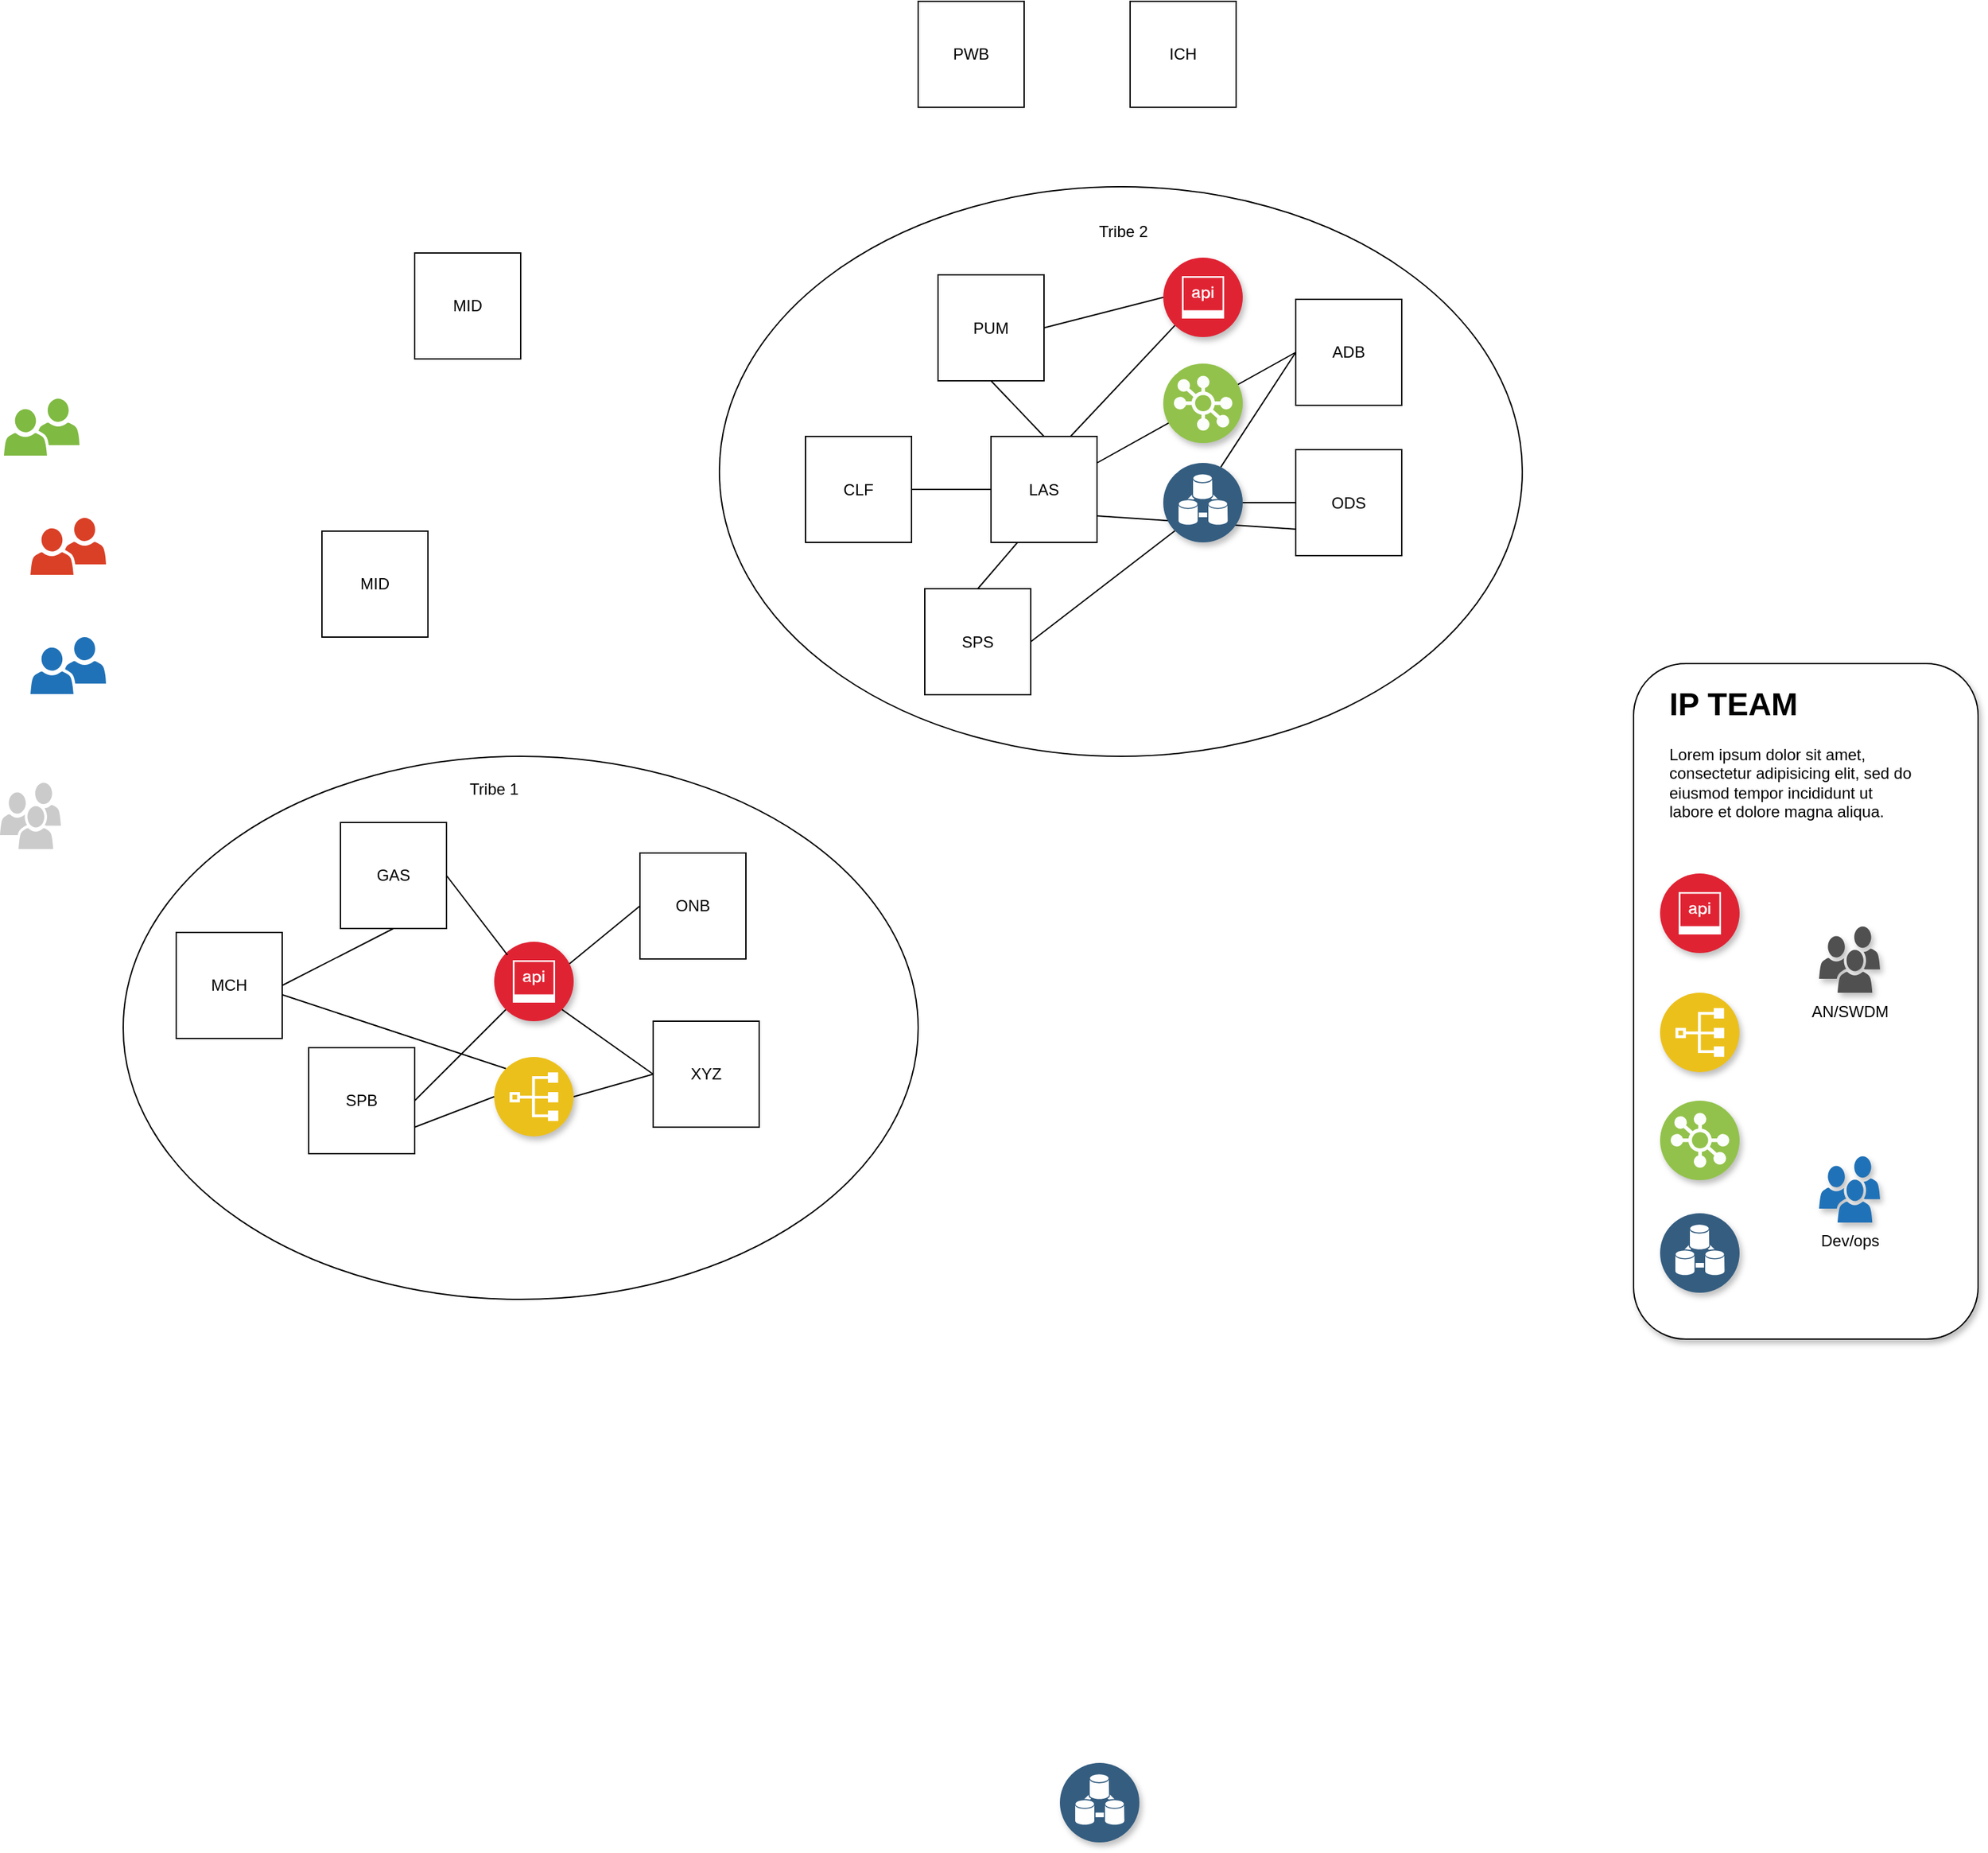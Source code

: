 <mxfile version="24.7.16">
  <diagram name="Stránka-1" id="IJSsZS_YuEGMHdV8JXdg">
    <mxGraphModel dx="1475" dy="1215" grid="1" gridSize="10" guides="1" tooltips="1" connect="1" arrows="1" fold="1" page="1" pageScale="1" pageWidth="827" pageHeight="1169" math="0" shadow="0">
      <root>
        <mxCell id="0" />
        <mxCell id="1" parent="0" />
        <mxCell id="OI-sxOpWTPTX0RnwA3bI-15" value="" style="sketch=0;pointerEvents=1;shadow=0;dashed=0;html=1;strokeColor=none;fillColor=#505050;labelPosition=center;verticalLabelPosition=bottom;verticalAlign=top;outlineConnect=0;align=center;shape=mxgraph.office.users.users_two;fillColor=#DA4026;" vertex="1" parent="1">
          <mxGeometry x="50" y="520" width="57" height="43" as="geometry" />
        </mxCell>
        <mxCell id="OI-sxOpWTPTX0RnwA3bI-16" value="" style="sketch=0;pointerEvents=1;shadow=0;dashed=0;html=1;strokeColor=none;fillColor=#505050;labelPosition=center;verticalLabelPosition=bottom;verticalAlign=top;outlineConnect=0;align=center;shape=mxgraph.office.users.users_two;fillColor=#7FBA42;" vertex="1" parent="1">
          <mxGeometry x="30" y="430" width="57" height="43" as="geometry" />
        </mxCell>
        <mxCell id="OI-sxOpWTPTX0RnwA3bI-17" value="" style="sketch=0;pointerEvents=1;shadow=0;dashed=0;html=1;strokeColor=none;labelPosition=center;verticalLabelPosition=bottom;verticalAlign=top;outlineConnect=0;align=center;shape=mxgraph.office.users.users;fillColor=#CCCBCB;" vertex="1" parent="1">
          <mxGeometry x="27" y="720" width="46" height="50" as="geometry" />
        </mxCell>
        <mxCell id="OI-sxOpWTPTX0RnwA3bI-18" value="" style="sketch=0;pointerEvents=1;shadow=0;dashed=0;html=1;strokeColor=none;fillColor=#505050;labelPosition=center;verticalLabelPosition=bottom;verticalAlign=top;outlineConnect=0;align=center;shape=mxgraph.office.users.users_two;fillColor=#2072B8;" vertex="1" parent="1">
          <mxGeometry x="50" y="610" width="57" height="43" as="geometry" />
        </mxCell>
        <mxCell id="OI-sxOpWTPTX0RnwA3bI-26" value="" style="group" vertex="1" connectable="0" parent="1">
          <mxGeometry x="1260" y="630" width="260" height="510" as="geometry" />
        </mxCell>
        <mxCell id="OI-sxOpWTPTX0RnwA3bI-12" value="" style="rounded=1;whiteSpace=wrap;html=1;shadow=1;" vertex="1" parent="OI-sxOpWTPTX0RnwA3bI-26">
          <mxGeometry width="260" height="510" as="geometry" />
        </mxCell>
        <mxCell id="OI-sxOpWTPTX0RnwA3bI-1" value="" style="image;aspect=fixed;perimeter=ellipsePerimeter;html=1;align=center;shadow=1;dashed=0;fontColor=#4277BB;labelBackgroundColor=default;fontSize=12;spacingTop=3;image=img/lib/ibm/security/api_security.svg;" vertex="1" parent="OI-sxOpWTPTX0RnwA3bI-26">
          <mxGeometry x="20" y="158.5" width="60" height="60" as="geometry" />
        </mxCell>
        <mxCell id="OI-sxOpWTPTX0RnwA3bI-2" value="" style="image;aspect=fixed;perimeter=ellipsePerimeter;html=1;align=center;shadow=1;dashed=0;fontColor=#4277BB;labelBackgroundColor=default;fontSize=12;spacingTop=3;image=img/lib/ibm/applications/index.svg;" vertex="1" parent="OI-sxOpWTPTX0RnwA3bI-26">
          <mxGeometry x="20" y="248.5" width="60" height="60" as="geometry" />
        </mxCell>
        <mxCell id="OI-sxOpWTPTX0RnwA3bI-7" value="" style="image;aspect=fixed;perimeter=ellipsePerimeter;html=1;align=center;shadow=1;dashed=0;fontColor=#4277BB;labelBackgroundColor=default;fontSize=12;spacingTop=3;image=img/lib/ibm/vpc/LoadBalancerPool.svg;" vertex="1" parent="OI-sxOpWTPTX0RnwA3bI-26">
          <mxGeometry x="20" y="330" width="60" height="60" as="geometry" />
        </mxCell>
        <mxCell id="OI-sxOpWTPTX0RnwA3bI-9" value="" style="image;aspect=fixed;perimeter=ellipsePerimeter;html=1;align=center;shadow=1;dashed=0;fontColor=#4277BB;labelBackgroundColor=default;fontSize=12;spacingTop=3;image=img/lib/ibm/data/device_registry.svg;" vertex="1" parent="OI-sxOpWTPTX0RnwA3bI-26">
          <mxGeometry x="20" y="415" width="60" height="60" as="geometry" />
        </mxCell>
        <mxCell id="OI-sxOpWTPTX0RnwA3bI-19" value="Dev/ops" style="sketch=0;pointerEvents=1;shadow=1;dashed=0;html=1;strokeColor=none;labelPosition=center;verticalLabelPosition=bottom;verticalAlign=top;outlineConnect=0;align=center;shape=mxgraph.office.users.users;fillColor=#2072B8;" vertex="1" parent="OI-sxOpWTPTX0RnwA3bI-26">
          <mxGeometry x="140" y="372" width="46" height="50" as="geometry" />
        </mxCell>
        <mxCell id="OI-sxOpWTPTX0RnwA3bI-20" value="AN/SWDM" style="sketch=0;pointerEvents=1;shadow=1;dashed=0;html=1;strokeColor=none;fillColor=#505050;labelPosition=center;verticalLabelPosition=bottom;verticalAlign=top;outlineConnect=0;align=center;shape=mxgraph.office.users.users;" vertex="1" parent="OI-sxOpWTPTX0RnwA3bI-26">
          <mxGeometry x="140" y="198.5" width="46" height="50" as="geometry" />
        </mxCell>
        <mxCell id="OI-sxOpWTPTX0RnwA3bI-23" value="&lt;h1 style=&quot;margin-top: 0px;&quot;&gt;IP TEAM&lt;/h1&gt;&lt;p&gt;Lorem ipsum dolor sit amet, consectetur adipisicing elit, sed do eiusmod tempor incididunt ut labore et dolore magna aliqua.&lt;/p&gt;" style="text;html=1;whiteSpace=wrap;overflow=hidden;rounded=0;shadow=1;" vertex="1" parent="OI-sxOpWTPTX0RnwA3bI-26">
          <mxGeometry x="25" y="10" width="190" height="108.5" as="geometry" />
        </mxCell>
        <mxCell id="OI-sxOpWTPTX0RnwA3bI-29" value="MID" style="whiteSpace=wrap;html=1;aspect=fixed;" vertex="1" parent="1">
          <mxGeometry x="270" y="530" width="80" height="80" as="geometry" />
        </mxCell>
        <mxCell id="OI-sxOpWTPTX0RnwA3bI-33" value="MID" style="whiteSpace=wrap;html=1;aspect=fixed;" vertex="1" parent="1">
          <mxGeometry x="340" y="320" width="80" height="80" as="geometry" />
        </mxCell>
        <mxCell id="OI-sxOpWTPTX0RnwA3bI-37" value="ICH" style="whiteSpace=wrap;html=1;aspect=fixed;" vertex="1" parent="1">
          <mxGeometry x="880" y="130" width="80" height="80" as="geometry" />
        </mxCell>
        <mxCell id="OI-sxOpWTPTX0RnwA3bI-38" value="PWB" style="whiteSpace=wrap;html=1;aspect=fixed;" vertex="1" parent="1">
          <mxGeometry x="720" y="130" width="80" height="80" as="geometry" />
        </mxCell>
        <mxCell id="OI-sxOpWTPTX0RnwA3bI-46" value="" style="image;aspect=fixed;perimeter=ellipsePerimeter;html=1;align=center;shadow=1;dashed=0;fontColor=#4277BB;labelBackgroundColor=default;fontSize=12;spacingTop=3;image=img/lib/ibm/data/device_registry.svg;" vertex="1" parent="1">
          <mxGeometry x="827" y="1460" width="60" height="60" as="geometry" />
        </mxCell>
        <mxCell id="OI-sxOpWTPTX0RnwA3bI-89" value="" style="group" vertex="1" connectable="0" parent="1">
          <mxGeometry x="570" y="270" width="606" height="430" as="geometry" />
        </mxCell>
        <mxCell id="OI-sxOpWTPTX0RnwA3bI-47" value="" style="ellipse;whiteSpace=wrap;html=1;" vertex="1" parent="OI-sxOpWTPTX0RnwA3bI-89">
          <mxGeometry width="606" height="430" as="geometry" />
        </mxCell>
        <mxCell id="OI-sxOpWTPTX0RnwA3bI-22" value="Tribe 2" style="text;html=1;align=center;verticalAlign=middle;whiteSpace=wrap;rounded=0;" vertex="1" parent="OI-sxOpWTPTX0RnwA3bI-89">
          <mxGeometry x="275" y="13.5" width="60" height="40" as="geometry" />
        </mxCell>
        <mxCell id="OI-sxOpWTPTX0RnwA3bI-35" value="PUM" style="whiteSpace=wrap;html=1;aspect=fixed;" vertex="1" parent="OI-sxOpWTPTX0RnwA3bI-89">
          <mxGeometry x="165" y="66.5" width="80" height="80" as="geometry" />
        </mxCell>
        <mxCell id="OI-sxOpWTPTX0RnwA3bI-36" value="CLF" style="whiteSpace=wrap;html=1;aspect=fixed;" vertex="1" parent="OI-sxOpWTPTX0RnwA3bI-89">
          <mxGeometry x="65" y="188.5" width="80" height="80" as="geometry" />
        </mxCell>
        <mxCell id="OI-sxOpWTPTX0RnwA3bI-48" value="LAS" style="whiteSpace=wrap;html=1;aspect=fixed;" vertex="1" parent="OI-sxOpWTPTX0RnwA3bI-89">
          <mxGeometry x="205" y="188.5" width="80" height="80" as="geometry" />
        </mxCell>
        <mxCell id="OI-sxOpWTPTX0RnwA3bI-49" value="ODS" style="whiteSpace=wrap;html=1;aspect=fixed;" vertex="1" parent="OI-sxOpWTPTX0RnwA3bI-89">
          <mxGeometry x="435" y="198.5" width="80" height="80" as="geometry" />
        </mxCell>
        <mxCell id="OI-sxOpWTPTX0RnwA3bI-50" value="ADB" style="whiteSpace=wrap;html=1;aspect=fixed;" vertex="1" parent="OI-sxOpWTPTX0RnwA3bI-89">
          <mxGeometry x="435" y="85" width="80" height="80" as="geometry" />
        </mxCell>
        <mxCell id="OI-sxOpWTPTX0RnwA3bI-51" value="SPS" style="whiteSpace=wrap;html=1;aspect=fixed;" vertex="1" parent="OI-sxOpWTPTX0RnwA3bI-89">
          <mxGeometry x="155" y="303.5" width="80" height="80" as="geometry" />
        </mxCell>
        <mxCell id="OI-sxOpWTPTX0RnwA3bI-53" value="" style="image;aspect=fixed;perimeter=ellipsePerimeter;html=1;align=center;shadow=1;dashed=0;fontColor=#4277BB;labelBackgroundColor=default;fontSize=12;spacingTop=3;image=img/lib/ibm/security/api_security.svg;" vertex="1" parent="OI-sxOpWTPTX0RnwA3bI-89">
          <mxGeometry x="335" y="53.5" width="60" height="60" as="geometry" />
        </mxCell>
        <mxCell id="OI-sxOpWTPTX0RnwA3bI-77" value="" style="endArrow=none;html=1;rounded=0;entryX=0;entryY=1;entryDx=0;entryDy=0;exitX=1;exitY=0.5;exitDx=0;exitDy=0;" edge="1" parent="OI-sxOpWTPTX0RnwA3bI-89" source="OI-sxOpWTPTX0RnwA3bI-51" target="OI-sxOpWTPTX0RnwA3bI-74">
          <mxGeometry width="50" height="50" relative="1" as="geometry">
            <mxPoint x="225" y="403.5" as="sourcePoint" />
            <mxPoint x="275" y="353.5" as="targetPoint" />
          </mxGeometry>
        </mxCell>
        <mxCell id="OI-sxOpWTPTX0RnwA3bI-78" value="" style="endArrow=none;html=1;rounded=0;exitX=0.75;exitY=0;exitDx=0;exitDy=0;entryX=0;entryY=1;entryDx=0;entryDy=0;" edge="1" parent="OI-sxOpWTPTX0RnwA3bI-89" source="OI-sxOpWTPTX0RnwA3bI-48" target="OI-sxOpWTPTX0RnwA3bI-53">
          <mxGeometry width="50" height="50" relative="1" as="geometry">
            <mxPoint x="275" y="163.5" as="sourcePoint" />
            <mxPoint x="325" y="113.5" as="targetPoint" />
          </mxGeometry>
        </mxCell>
        <mxCell id="OI-sxOpWTPTX0RnwA3bI-79" value="" style="endArrow=none;html=1;rounded=0;entryX=0;entryY=0.5;entryDx=0;entryDy=0;exitX=0.75;exitY=0;exitDx=0;exitDy=0;" edge="1" parent="OI-sxOpWTPTX0RnwA3bI-89" source="OI-sxOpWTPTX0RnwA3bI-74" target="OI-sxOpWTPTX0RnwA3bI-50">
          <mxGeometry width="50" height="50" relative="1" as="geometry">
            <mxPoint x="225" y="403.5" as="sourcePoint" />
            <mxPoint x="275" y="353.5" as="targetPoint" />
          </mxGeometry>
        </mxCell>
        <mxCell id="OI-sxOpWTPTX0RnwA3bI-80" value="" style="endArrow=none;html=1;rounded=0;exitX=1;exitY=0.5;exitDx=0;exitDy=0;entryX=0;entryY=0.5;entryDx=0;entryDy=0;" edge="1" parent="OI-sxOpWTPTX0RnwA3bI-89" source="OI-sxOpWTPTX0RnwA3bI-35" target="OI-sxOpWTPTX0RnwA3bI-53">
          <mxGeometry width="50" height="50" relative="1" as="geometry">
            <mxPoint x="265" y="103.5" as="sourcePoint" />
            <mxPoint x="315" y="53.5" as="targetPoint" />
          </mxGeometry>
        </mxCell>
        <mxCell id="OI-sxOpWTPTX0RnwA3bI-81" value="" style="endArrow=none;html=1;rounded=0;entryX=0;entryY=0.5;entryDx=0;entryDy=0;exitX=1;exitY=0.5;exitDx=0;exitDy=0;" edge="1" parent="OI-sxOpWTPTX0RnwA3bI-89" source="OI-sxOpWTPTX0RnwA3bI-74" target="OI-sxOpWTPTX0RnwA3bI-49">
          <mxGeometry width="50" height="50" relative="1" as="geometry">
            <mxPoint x="225" y="463.5" as="sourcePoint" />
            <mxPoint x="275" y="413.5" as="targetPoint" />
          </mxGeometry>
        </mxCell>
        <mxCell id="OI-sxOpWTPTX0RnwA3bI-82" value="" style="endArrow=none;html=1;rounded=0;entryX=0;entryY=0.75;entryDx=0;entryDy=0;exitX=1;exitY=0.75;exitDx=0;exitDy=0;" edge="1" parent="OI-sxOpWTPTX0RnwA3bI-89" source="OI-sxOpWTPTX0RnwA3bI-48" target="OI-sxOpWTPTX0RnwA3bI-49">
          <mxGeometry width="50" height="50" relative="1" as="geometry">
            <mxPoint x="225" y="403.5" as="sourcePoint" />
            <mxPoint x="275" y="353.5" as="targetPoint" />
          </mxGeometry>
        </mxCell>
        <mxCell id="OI-sxOpWTPTX0RnwA3bI-83" value="" style="endArrow=none;html=1;rounded=0;entryX=0;entryY=0.5;entryDx=0;entryDy=0;exitX=1;exitY=0.25;exitDx=0;exitDy=0;" edge="1" parent="OI-sxOpWTPTX0RnwA3bI-89" source="OI-sxOpWTPTX0RnwA3bI-48" target="OI-sxOpWTPTX0RnwA3bI-50">
          <mxGeometry width="50" height="50" relative="1" as="geometry">
            <mxPoint x="395" y="493.5" as="sourcePoint" />
            <mxPoint x="445" y="443.5" as="targetPoint" />
          </mxGeometry>
        </mxCell>
        <mxCell id="OI-sxOpWTPTX0RnwA3bI-64" value="" style="image;aspect=fixed;perimeter=ellipsePerimeter;html=1;align=center;shadow=1;dashed=0;fontColor=#4277BB;labelBackgroundColor=default;fontSize=12;spacingTop=3;image=img/lib/ibm/vpc/LoadBalancerPool.svg;" vertex="1" parent="OI-sxOpWTPTX0RnwA3bI-89">
          <mxGeometry x="335" y="133.5" width="60" height="60" as="geometry" />
        </mxCell>
        <mxCell id="OI-sxOpWTPTX0RnwA3bI-74" value="" style="image;aspect=fixed;perimeter=ellipsePerimeter;html=1;align=center;shadow=1;dashed=0;fontColor=#4277BB;labelBackgroundColor=default;fontSize=12;spacingTop=3;image=img/lib/ibm/data/device_registry.svg;" vertex="1" parent="OI-sxOpWTPTX0RnwA3bI-89">
          <mxGeometry x="335" y="208.5" width="60" height="60" as="geometry" />
        </mxCell>
        <mxCell id="OI-sxOpWTPTX0RnwA3bI-84" value="" style="endArrow=none;html=1;rounded=0;entryX=0.5;entryY=1;entryDx=0;entryDy=0;exitX=0.5;exitY=0;exitDx=0;exitDy=0;" edge="1" parent="OI-sxOpWTPTX0RnwA3bI-89" source="OI-sxOpWTPTX0RnwA3bI-48" target="OI-sxOpWTPTX0RnwA3bI-35">
          <mxGeometry width="50" height="50" relative="1" as="geometry">
            <mxPoint x="225" y="403.5" as="sourcePoint" />
            <mxPoint x="275" y="353.5" as="targetPoint" />
          </mxGeometry>
        </mxCell>
        <mxCell id="OI-sxOpWTPTX0RnwA3bI-86" value="" style="endArrow=none;html=1;rounded=0;entryX=1;entryY=0.5;entryDx=0;entryDy=0;exitX=0;exitY=0.5;exitDx=0;exitDy=0;" edge="1" parent="OI-sxOpWTPTX0RnwA3bI-89" source="OI-sxOpWTPTX0RnwA3bI-48" target="OI-sxOpWTPTX0RnwA3bI-36">
          <mxGeometry width="50" height="50" relative="1" as="geometry">
            <mxPoint x="225" y="403.5" as="sourcePoint" />
            <mxPoint x="275" y="353.5" as="targetPoint" />
          </mxGeometry>
        </mxCell>
        <mxCell id="OI-sxOpWTPTX0RnwA3bI-87" value="" style="endArrow=none;html=1;rounded=0;entryX=0.25;entryY=1;entryDx=0;entryDy=0;exitX=0.5;exitY=0;exitDx=0;exitDy=0;" edge="1" parent="OI-sxOpWTPTX0RnwA3bI-89" source="OI-sxOpWTPTX0RnwA3bI-51" target="OI-sxOpWTPTX0RnwA3bI-48">
          <mxGeometry width="50" height="50" relative="1" as="geometry">
            <mxPoint x="225" y="403.5" as="sourcePoint" />
            <mxPoint x="275" y="353.5" as="targetPoint" />
          </mxGeometry>
        </mxCell>
        <mxCell id="OI-sxOpWTPTX0RnwA3bI-127" value="" style="group" vertex="1" connectable="0" parent="1">
          <mxGeometry x="120" y="700" width="600" height="410" as="geometry" />
        </mxCell>
        <mxCell id="OI-sxOpWTPTX0RnwA3bI-43" value="" style="ellipse;whiteSpace=wrap;html=1;" vertex="1" parent="OI-sxOpWTPTX0RnwA3bI-127">
          <mxGeometry width="600" height="410" as="geometry" />
        </mxCell>
        <mxCell id="OI-sxOpWTPTX0RnwA3bI-21" value="Tribe 1" style="text;html=1;align=center;verticalAlign=middle;whiteSpace=wrap;rounded=0;" vertex="1" parent="OI-sxOpWTPTX0RnwA3bI-127">
          <mxGeometry x="250" y="10" width="60" height="30" as="geometry" />
        </mxCell>
        <mxCell id="OI-sxOpWTPTX0RnwA3bI-32" value="XYZ" style="whiteSpace=wrap;html=1;aspect=fixed;" vertex="1" parent="OI-sxOpWTPTX0RnwA3bI-127">
          <mxGeometry x="400" y="200" width="80" height="80" as="geometry" />
        </mxCell>
        <mxCell id="OI-sxOpWTPTX0RnwA3bI-34" value="SPB" style="whiteSpace=wrap;html=1;aspect=fixed;" vertex="1" parent="OI-sxOpWTPTX0RnwA3bI-127">
          <mxGeometry x="140" y="220" width="80" height="80" as="geometry" />
        </mxCell>
        <mxCell id="OI-sxOpWTPTX0RnwA3bI-39" value="ONB" style="whiteSpace=wrap;html=1;aspect=fixed;" vertex="1" parent="OI-sxOpWTPTX0RnwA3bI-127">
          <mxGeometry x="390" y="73" width="80" height="80" as="geometry" />
        </mxCell>
        <mxCell id="OI-sxOpWTPTX0RnwA3bI-40" value="GAS" style="whiteSpace=wrap;html=1;aspect=fixed;" vertex="1" parent="OI-sxOpWTPTX0RnwA3bI-127">
          <mxGeometry x="164" y="50" width="80" height="80" as="geometry" />
        </mxCell>
        <mxCell id="OI-sxOpWTPTX0RnwA3bI-41" value="MCH" style="whiteSpace=wrap;html=1;aspect=fixed;" vertex="1" parent="OI-sxOpWTPTX0RnwA3bI-127">
          <mxGeometry x="40" y="133" width="80" height="80" as="geometry" />
        </mxCell>
        <mxCell id="OI-sxOpWTPTX0RnwA3bI-45" value="" style="image;aspect=fixed;perimeter=ellipsePerimeter;html=1;align=center;shadow=1;dashed=0;fontColor=#4277BB;labelBackgroundColor=default;fontSize=12;spacingTop=3;image=img/lib/ibm/security/api_security.svg;" vertex="1" parent="OI-sxOpWTPTX0RnwA3bI-127">
          <mxGeometry x="280" y="140" width="60" height="60" as="geometry" />
        </mxCell>
        <mxCell id="OI-sxOpWTPTX0RnwA3bI-117" value="" style="image;aspect=fixed;perimeter=ellipsePerimeter;html=1;align=center;shadow=1;dashed=0;fontColor=#4277BB;labelBackgroundColor=default;fontSize=12;spacingTop=3;image=img/lib/ibm/applications/index.svg;" vertex="1" parent="OI-sxOpWTPTX0RnwA3bI-127">
          <mxGeometry x="280" y="227" width="60" height="60" as="geometry" />
        </mxCell>
        <mxCell id="OI-sxOpWTPTX0RnwA3bI-118" value="" style="endArrow=none;html=1;rounded=0;entryX=1;entryY=0.5;entryDx=0;entryDy=0;exitX=0;exitY=1;exitDx=0;exitDy=0;" edge="1" parent="OI-sxOpWTPTX0RnwA3bI-127" source="OI-sxOpWTPTX0RnwA3bI-45" target="OI-sxOpWTPTX0RnwA3bI-34">
          <mxGeometry width="50" height="50" relative="1" as="geometry">
            <mxPoint x="540" y="520" as="sourcePoint" />
            <mxPoint x="590" y="470" as="targetPoint" />
          </mxGeometry>
        </mxCell>
        <mxCell id="OI-sxOpWTPTX0RnwA3bI-119" value="" style="endArrow=none;html=1;rounded=0;entryX=0;entryY=0.5;entryDx=0;entryDy=0;exitX=1;exitY=1;exitDx=0;exitDy=0;" edge="1" parent="OI-sxOpWTPTX0RnwA3bI-127" source="OI-sxOpWTPTX0RnwA3bI-45" target="OI-sxOpWTPTX0RnwA3bI-32">
          <mxGeometry width="50" height="50" relative="1" as="geometry">
            <mxPoint x="540" y="520" as="sourcePoint" />
            <mxPoint x="590" y="470" as="targetPoint" />
          </mxGeometry>
        </mxCell>
        <mxCell id="OI-sxOpWTPTX0RnwA3bI-120" value="" style="endArrow=none;html=1;rounded=0;entryX=0;entryY=0.5;entryDx=0;entryDy=0;exitX=1;exitY=0.25;exitDx=0;exitDy=0;" edge="1" parent="OI-sxOpWTPTX0RnwA3bI-127" source="OI-sxOpWTPTX0RnwA3bI-45" target="OI-sxOpWTPTX0RnwA3bI-39">
          <mxGeometry width="50" height="50" relative="1" as="geometry">
            <mxPoint x="540" y="520" as="sourcePoint" />
            <mxPoint x="590" y="470" as="targetPoint" />
          </mxGeometry>
        </mxCell>
        <mxCell id="OI-sxOpWTPTX0RnwA3bI-121" value="" style="endArrow=none;html=1;rounded=0;entryX=1;entryY=0.5;entryDx=0;entryDy=0;exitX=0;exitY=0.5;exitDx=0;exitDy=0;" edge="1" parent="OI-sxOpWTPTX0RnwA3bI-127" source="OI-sxOpWTPTX0RnwA3bI-32" target="OI-sxOpWTPTX0RnwA3bI-117">
          <mxGeometry width="50" height="50" relative="1" as="geometry">
            <mxPoint x="540" y="520" as="sourcePoint" />
            <mxPoint x="590" y="470" as="targetPoint" />
          </mxGeometry>
        </mxCell>
        <mxCell id="OI-sxOpWTPTX0RnwA3bI-122" value="" style="endArrow=none;html=1;rounded=0;entryX=1;entryY=0.5;entryDx=0;entryDy=0;" edge="1" parent="OI-sxOpWTPTX0RnwA3bI-127" target="OI-sxOpWTPTX0RnwA3bI-40">
          <mxGeometry width="50" height="50" relative="1" as="geometry">
            <mxPoint x="290" y="150" as="sourcePoint" />
            <mxPoint x="590" y="470" as="targetPoint" />
          </mxGeometry>
        </mxCell>
        <mxCell id="OI-sxOpWTPTX0RnwA3bI-123" value="" style="endArrow=none;html=1;rounded=0;entryX=0.5;entryY=1;entryDx=0;entryDy=0;exitX=1;exitY=0.5;exitDx=0;exitDy=0;" edge="1" parent="OI-sxOpWTPTX0RnwA3bI-127" source="OI-sxOpWTPTX0RnwA3bI-41" target="OI-sxOpWTPTX0RnwA3bI-40">
          <mxGeometry width="50" height="50" relative="1" as="geometry">
            <mxPoint x="540" y="520" as="sourcePoint" />
            <mxPoint x="590" y="470" as="targetPoint" />
          </mxGeometry>
        </mxCell>
        <mxCell id="OI-sxOpWTPTX0RnwA3bI-124" value="" style="endArrow=none;html=1;rounded=0;exitX=0;exitY=0;exitDx=0;exitDy=0;" edge="1" parent="OI-sxOpWTPTX0RnwA3bI-127" source="OI-sxOpWTPTX0RnwA3bI-117">
          <mxGeometry width="50" height="50" relative="1" as="geometry">
            <mxPoint x="540" y="520" as="sourcePoint" />
            <mxPoint x="120" y="180" as="targetPoint" />
          </mxGeometry>
        </mxCell>
        <mxCell id="OI-sxOpWTPTX0RnwA3bI-125" value="" style="endArrow=none;html=1;rounded=0;exitX=0;exitY=0.5;exitDx=0;exitDy=0;entryX=1;entryY=0.75;entryDx=0;entryDy=0;" edge="1" parent="OI-sxOpWTPTX0RnwA3bI-127" source="OI-sxOpWTPTX0RnwA3bI-117" target="OI-sxOpWTPTX0RnwA3bI-34">
          <mxGeometry width="50" height="50" relative="1" as="geometry">
            <mxPoint x="540" y="520" as="sourcePoint" />
            <mxPoint x="220" y="270" as="targetPoint" />
          </mxGeometry>
        </mxCell>
      </root>
    </mxGraphModel>
  </diagram>
</mxfile>

